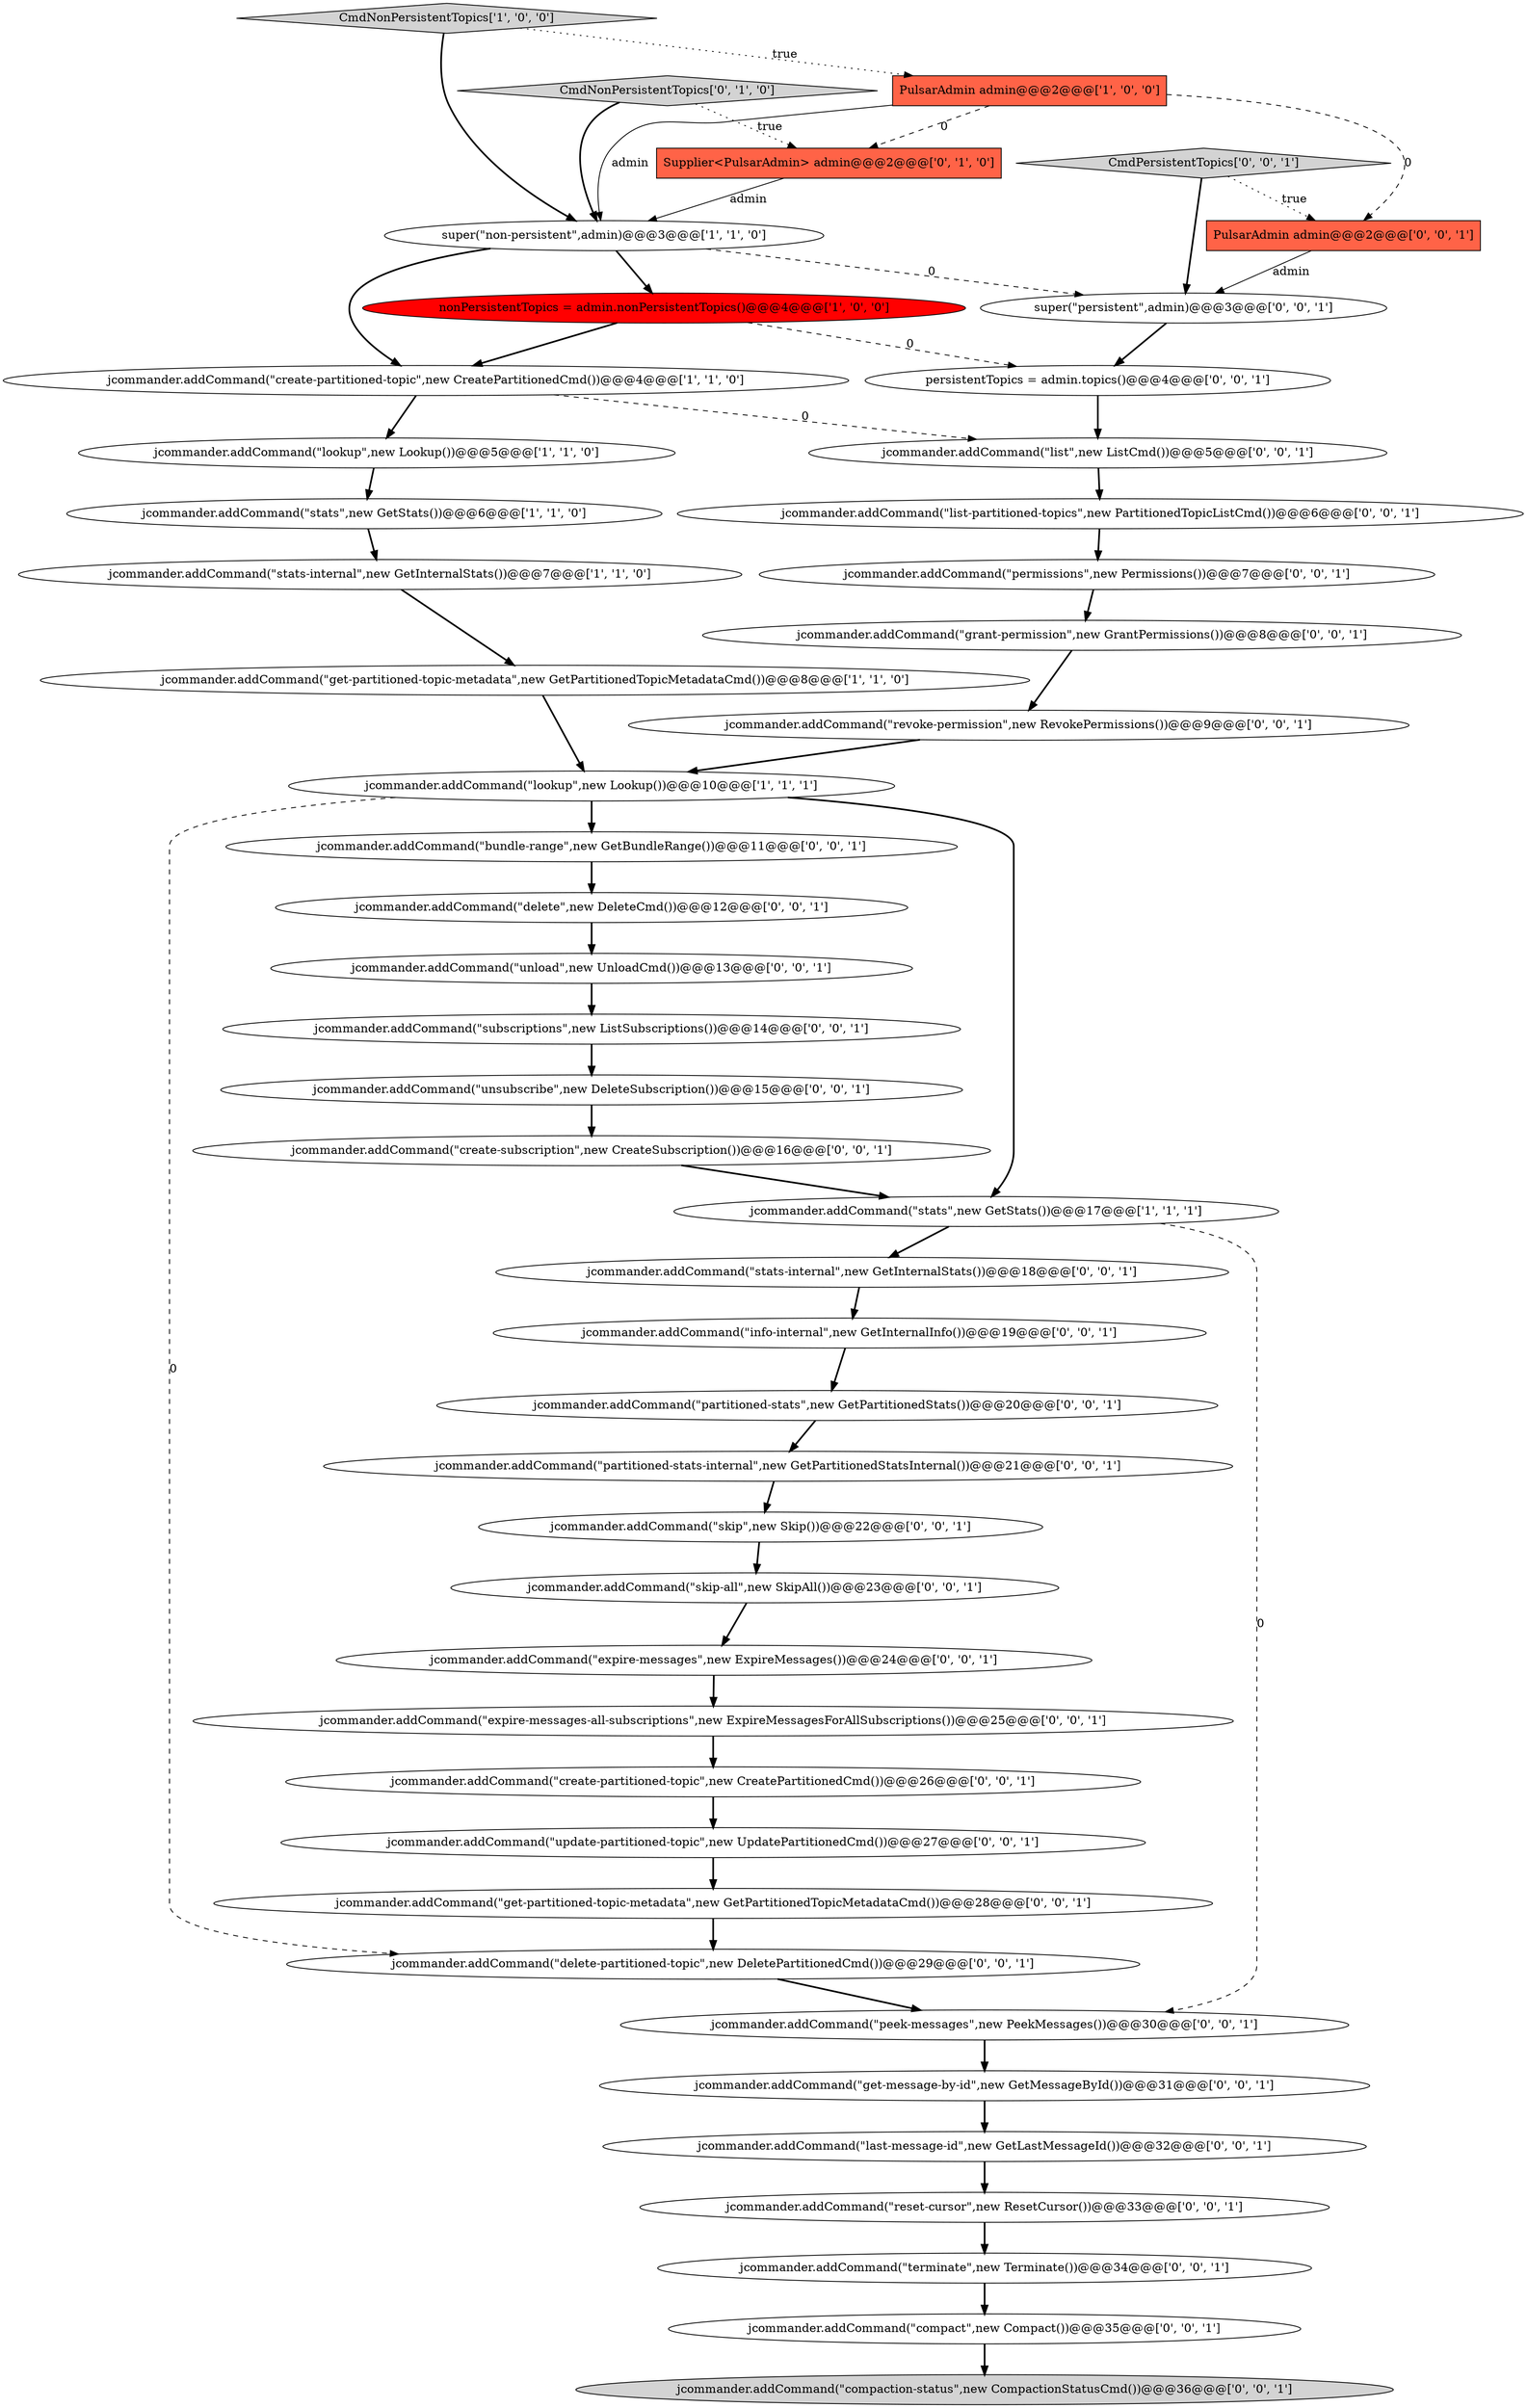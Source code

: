 digraph {
6 [style = filled, label = "jcommander.addCommand(\"create-partitioned-topic\",new CreatePartitionedCmd())@@@4@@@['1', '1', '0']", fillcolor = white, shape = ellipse image = "AAA0AAABBB1BBB"];
11 [style = filled, label = "Supplier<PulsarAdmin> admin@@@2@@@['0', '1', '0']", fillcolor = tomato, shape = box image = "AAA1AAABBB2BBB"];
0 [style = filled, label = "jcommander.addCommand(\"stats\",new GetStats())@@@6@@@['1', '1', '0']", fillcolor = white, shape = ellipse image = "AAA0AAABBB1BBB"];
36 [style = filled, label = "jcommander.addCommand(\"reset-cursor\",new ResetCursor())@@@33@@@['0', '0', '1']", fillcolor = white, shape = ellipse image = "AAA0AAABBB3BBB"];
46 [style = filled, label = "jcommander.addCommand(\"compaction-status\",new CompactionStatusCmd())@@@36@@@['0', '0', '1']", fillcolor = lightgray, shape = ellipse image = "AAA0AAABBB3BBB"];
4 [style = filled, label = "super(\"non-persistent\",admin)@@@3@@@['1', '1', '0']", fillcolor = white, shape = ellipse image = "AAA0AAABBB1BBB"];
8 [style = filled, label = "jcommander.addCommand(\"lookup\",new Lookup())@@@5@@@['1', '1', '0']", fillcolor = white, shape = ellipse image = "AAA0AAABBB1BBB"];
44 [style = filled, label = "jcommander.addCommand(\"partitioned-stats-internal\",new GetPartitionedStatsInternal())@@@21@@@['0', '0', '1']", fillcolor = white, shape = ellipse image = "AAA0AAABBB3BBB"];
22 [style = filled, label = "jcommander.addCommand(\"partitioned-stats\",new GetPartitionedStats())@@@20@@@['0', '0', '1']", fillcolor = white, shape = ellipse image = "AAA0AAABBB3BBB"];
10 [style = filled, label = "nonPersistentTopics = admin.nonPersistentTopics()@@@4@@@['1', '0', '0']", fillcolor = red, shape = ellipse image = "AAA1AAABBB1BBB"];
31 [style = filled, label = "jcommander.addCommand(\"list-partitioned-topics\",new PartitionedTopicListCmd())@@@6@@@['0', '0', '1']", fillcolor = white, shape = ellipse image = "AAA0AAABBB3BBB"];
20 [style = filled, label = "jcommander.addCommand(\"update-partitioned-topic\",new UpdatePartitionedCmd())@@@27@@@['0', '0', '1']", fillcolor = white, shape = ellipse image = "AAA0AAABBB3BBB"];
3 [style = filled, label = "jcommander.addCommand(\"lookup\",new Lookup())@@@10@@@['1', '1', '1']", fillcolor = white, shape = ellipse image = "AAA0AAABBB1BBB"];
19 [style = filled, label = "jcommander.addCommand(\"create-partitioned-topic\",new CreatePartitionedCmd())@@@26@@@['0', '0', '1']", fillcolor = white, shape = ellipse image = "AAA0AAABBB3BBB"];
38 [style = filled, label = "jcommander.addCommand(\"info-internal\",new GetInternalInfo())@@@19@@@['0', '0', '1']", fillcolor = white, shape = ellipse image = "AAA0AAABBB3BBB"];
17 [style = filled, label = "jcommander.addCommand(\"unsubscribe\",new DeleteSubscription())@@@15@@@['0', '0', '1']", fillcolor = white, shape = ellipse image = "AAA0AAABBB3BBB"];
40 [style = filled, label = "jcommander.addCommand(\"unload\",new UnloadCmd())@@@13@@@['0', '0', '1']", fillcolor = white, shape = ellipse image = "AAA0AAABBB3BBB"];
24 [style = filled, label = "jcommander.addCommand(\"grant-permission\",new GrantPermissions())@@@8@@@['0', '0', '1']", fillcolor = white, shape = ellipse image = "AAA0AAABBB3BBB"];
32 [style = filled, label = "jcommander.addCommand(\"permissions\",new Permissions())@@@7@@@['0', '0', '1']", fillcolor = white, shape = ellipse image = "AAA0AAABBB3BBB"];
9 [style = filled, label = "CmdNonPersistentTopics['1', '0', '0']", fillcolor = lightgray, shape = diamond image = "AAA0AAABBB1BBB"];
2 [style = filled, label = "jcommander.addCommand(\"stats-internal\",new GetInternalStats())@@@7@@@['1', '1', '0']", fillcolor = white, shape = ellipse image = "AAA0AAABBB1BBB"];
25 [style = filled, label = "CmdPersistentTopics['0', '0', '1']", fillcolor = lightgray, shape = diamond image = "AAA0AAABBB3BBB"];
33 [style = filled, label = "jcommander.addCommand(\"delete-partitioned-topic\",new DeletePartitionedCmd())@@@29@@@['0', '0', '1']", fillcolor = white, shape = ellipse image = "AAA0AAABBB3BBB"];
28 [style = filled, label = "jcommander.addCommand(\"subscriptions\",new ListSubscriptions())@@@14@@@['0', '0', '1']", fillcolor = white, shape = ellipse image = "AAA0AAABBB3BBB"];
18 [style = filled, label = "jcommander.addCommand(\"create-subscription\",new CreateSubscription())@@@16@@@['0', '0', '1']", fillcolor = white, shape = ellipse image = "AAA0AAABBB3BBB"];
16 [style = filled, label = "jcommander.addCommand(\"last-message-id\",new GetLastMessageId())@@@32@@@['0', '0', '1']", fillcolor = white, shape = ellipse image = "AAA0AAABBB3BBB"];
30 [style = filled, label = "jcommander.addCommand(\"expire-messages-all-subscriptions\",new ExpireMessagesForAllSubscriptions())@@@25@@@['0', '0', '1']", fillcolor = white, shape = ellipse image = "AAA0AAABBB3BBB"];
37 [style = filled, label = "jcommander.addCommand(\"terminate\",new Terminate())@@@34@@@['0', '0', '1']", fillcolor = white, shape = ellipse image = "AAA0AAABBB3BBB"];
43 [style = filled, label = "jcommander.addCommand(\"get-message-by-id\",new GetMessageById())@@@31@@@['0', '0', '1']", fillcolor = white, shape = ellipse image = "AAA0AAABBB3BBB"];
45 [style = filled, label = "PulsarAdmin admin@@@2@@@['0', '0', '1']", fillcolor = tomato, shape = box image = "AAA0AAABBB3BBB"];
29 [style = filled, label = "jcommander.addCommand(\"skip-all\",new SkipAll())@@@23@@@['0', '0', '1']", fillcolor = white, shape = ellipse image = "AAA0AAABBB3BBB"];
15 [style = filled, label = "jcommander.addCommand(\"list\",new ListCmd())@@@5@@@['0', '0', '1']", fillcolor = white, shape = ellipse image = "AAA0AAABBB3BBB"];
26 [style = filled, label = "jcommander.addCommand(\"skip\",new Skip())@@@22@@@['0', '0', '1']", fillcolor = white, shape = ellipse image = "AAA0AAABBB3BBB"];
35 [style = filled, label = "persistentTopics = admin.topics()@@@4@@@['0', '0', '1']", fillcolor = white, shape = ellipse image = "AAA0AAABBB3BBB"];
39 [style = filled, label = "jcommander.addCommand(\"delete\",new DeleteCmd())@@@12@@@['0', '0', '1']", fillcolor = white, shape = ellipse image = "AAA0AAABBB3BBB"];
34 [style = filled, label = "jcommander.addCommand(\"compact\",new Compact())@@@35@@@['0', '0', '1']", fillcolor = white, shape = ellipse image = "AAA0AAABBB3BBB"];
13 [style = filled, label = "jcommander.addCommand(\"peek-messages\",new PeekMessages())@@@30@@@['0', '0', '1']", fillcolor = white, shape = ellipse image = "AAA0AAABBB3BBB"];
42 [style = filled, label = "jcommander.addCommand(\"stats-internal\",new GetInternalStats())@@@18@@@['0', '0', '1']", fillcolor = white, shape = ellipse image = "AAA0AAABBB3BBB"];
14 [style = filled, label = "jcommander.addCommand(\"revoke-permission\",new RevokePermissions())@@@9@@@['0', '0', '1']", fillcolor = white, shape = ellipse image = "AAA0AAABBB3BBB"];
7 [style = filled, label = "PulsarAdmin admin@@@2@@@['1', '0', '0']", fillcolor = tomato, shape = box image = "AAA1AAABBB1BBB"];
21 [style = filled, label = "jcommander.addCommand(\"get-partitioned-topic-metadata\",new GetPartitionedTopicMetadataCmd())@@@28@@@['0', '0', '1']", fillcolor = white, shape = ellipse image = "AAA0AAABBB3BBB"];
41 [style = filled, label = "super(\"persistent\",admin)@@@3@@@['0', '0', '1']", fillcolor = white, shape = ellipse image = "AAA0AAABBB3BBB"];
5 [style = filled, label = "jcommander.addCommand(\"get-partitioned-topic-metadata\",new GetPartitionedTopicMetadataCmd())@@@8@@@['1', '1', '0']", fillcolor = white, shape = ellipse image = "AAA0AAABBB1BBB"];
23 [style = filled, label = "jcommander.addCommand(\"expire-messages\",new ExpireMessages())@@@24@@@['0', '0', '1']", fillcolor = white, shape = ellipse image = "AAA0AAABBB3BBB"];
1 [style = filled, label = "jcommander.addCommand(\"stats\",new GetStats())@@@17@@@['1', '1', '1']", fillcolor = white, shape = ellipse image = "AAA0AAABBB1BBB"];
12 [style = filled, label = "CmdNonPersistentTopics['0', '1', '0']", fillcolor = lightgray, shape = diamond image = "AAA0AAABBB2BBB"];
27 [style = filled, label = "jcommander.addCommand(\"bundle-range\",new GetBundleRange())@@@11@@@['0', '0', '1']", fillcolor = white, shape = ellipse image = "AAA0AAABBB3BBB"];
5->3 [style = bold, label=""];
4->10 [style = bold, label=""];
14->3 [style = bold, label=""];
43->16 [style = bold, label=""];
16->36 [style = bold, label=""];
34->46 [style = bold, label=""];
23->30 [style = bold, label=""];
3->1 [style = bold, label=""];
35->15 [style = bold, label=""];
4->6 [style = bold, label=""];
3->33 [style = dashed, label="0"];
25->41 [style = bold, label=""];
31->32 [style = bold, label=""];
26->29 [style = bold, label=""];
9->4 [style = bold, label=""];
19->20 [style = bold, label=""];
0->2 [style = bold, label=""];
11->4 [style = solid, label="admin"];
21->33 [style = bold, label=""];
7->11 [style = dashed, label="0"];
1->42 [style = bold, label=""];
40->28 [style = bold, label=""];
29->23 [style = bold, label=""];
33->13 [style = bold, label=""];
10->6 [style = bold, label=""];
24->14 [style = bold, label=""];
3->27 [style = bold, label=""];
12->11 [style = dotted, label="true"];
20->21 [style = bold, label=""];
8->0 [style = bold, label=""];
25->45 [style = dotted, label="true"];
1->13 [style = dashed, label="0"];
30->19 [style = bold, label=""];
27->39 [style = bold, label=""];
7->4 [style = solid, label="admin"];
45->41 [style = solid, label="admin"];
12->4 [style = bold, label=""];
18->1 [style = bold, label=""];
15->31 [style = bold, label=""];
44->26 [style = bold, label=""];
6->15 [style = dashed, label="0"];
7->45 [style = dashed, label="0"];
39->40 [style = bold, label=""];
13->43 [style = bold, label=""];
37->34 [style = bold, label=""];
6->8 [style = bold, label=""];
28->17 [style = bold, label=""];
36->37 [style = bold, label=""];
9->7 [style = dotted, label="true"];
38->22 [style = bold, label=""];
32->24 [style = bold, label=""];
10->35 [style = dashed, label="0"];
42->38 [style = bold, label=""];
17->18 [style = bold, label=""];
2->5 [style = bold, label=""];
22->44 [style = bold, label=""];
4->41 [style = dashed, label="0"];
41->35 [style = bold, label=""];
}
